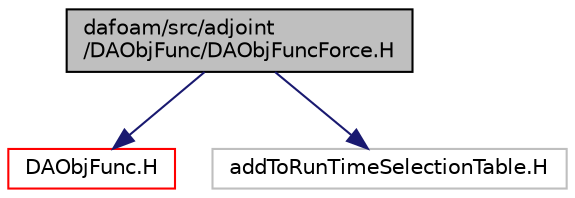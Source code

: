 digraph "dafoam/src/adjoint/DAObjFunc/DAObjFuncForce.H"
{
  bgcolor="transparent";
  edge [fontname="Helvetica",fontsize="10",labelfontname="Helvetica",labelfontsize="10"];
  node [fontname="Helvetica",fontsize="10",shape=record];
  Node0 [label="dafoam/src/adjoint\l/DAObjFunc/DAObjFuncForce.H",height=0.2,width=0.4,color="black", fillcolor="grey75", style="filled", fontcolor="black"];
  Node0 -> Node1 [color="midnightblue",fontsize="10",style="solid",fontname="Helvetica"];
  Node1 [label="DAObjFunc.H",height=0.2,width=0.4,color="red",URL="$DAObjFunc_8H.html"];
  Node0 -> Node33 [color="midnightblue",fontsize="10",style="solid",fontname="Helvetica"];
  Node33 [label="addToRunTimeSelectionTable.H",height=0.2,width=0.4,color="grey75"];
}
